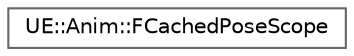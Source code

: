 digraph "Graphical Class Hierarchy"
{
 // INTERACTIVE_SVG=YES
 // LATEX_PDF_SIZE
  bgcolor="transparent";
  edge [fontname=Helvetica,fontsize=10,labelfontname=Helvetica,labelfontsize=10];
  node [fontname=Helvetica,fontsize=10,shape=box,height=0.2,width=0.4];
  rankdir="LR";
  Node0 [id="Node000000",label="UE::Anim::FCachedPoseScope",height=0.2,width=0.4,color="grey40", fillcolor="white", style="filled",URL="$dd/dec/structUE_1_1Anim_1_1FCachedPoseScope.html",tooltip="RAII helper for cached pose lifetimes (as they are stored on the mem stack)"];
}
